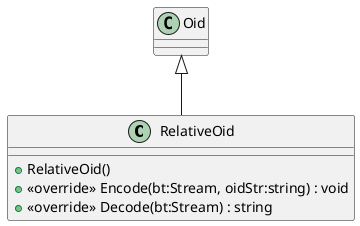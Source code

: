 @startuml
class RelativeOid {
    + RelativeOid()
    + <<override>> Encode(bt:Stream, oidStr:string) : void
    + <<override>> Decode(bt:Stream) : string
}
Oid <|-- RelativeOid
@enduml
